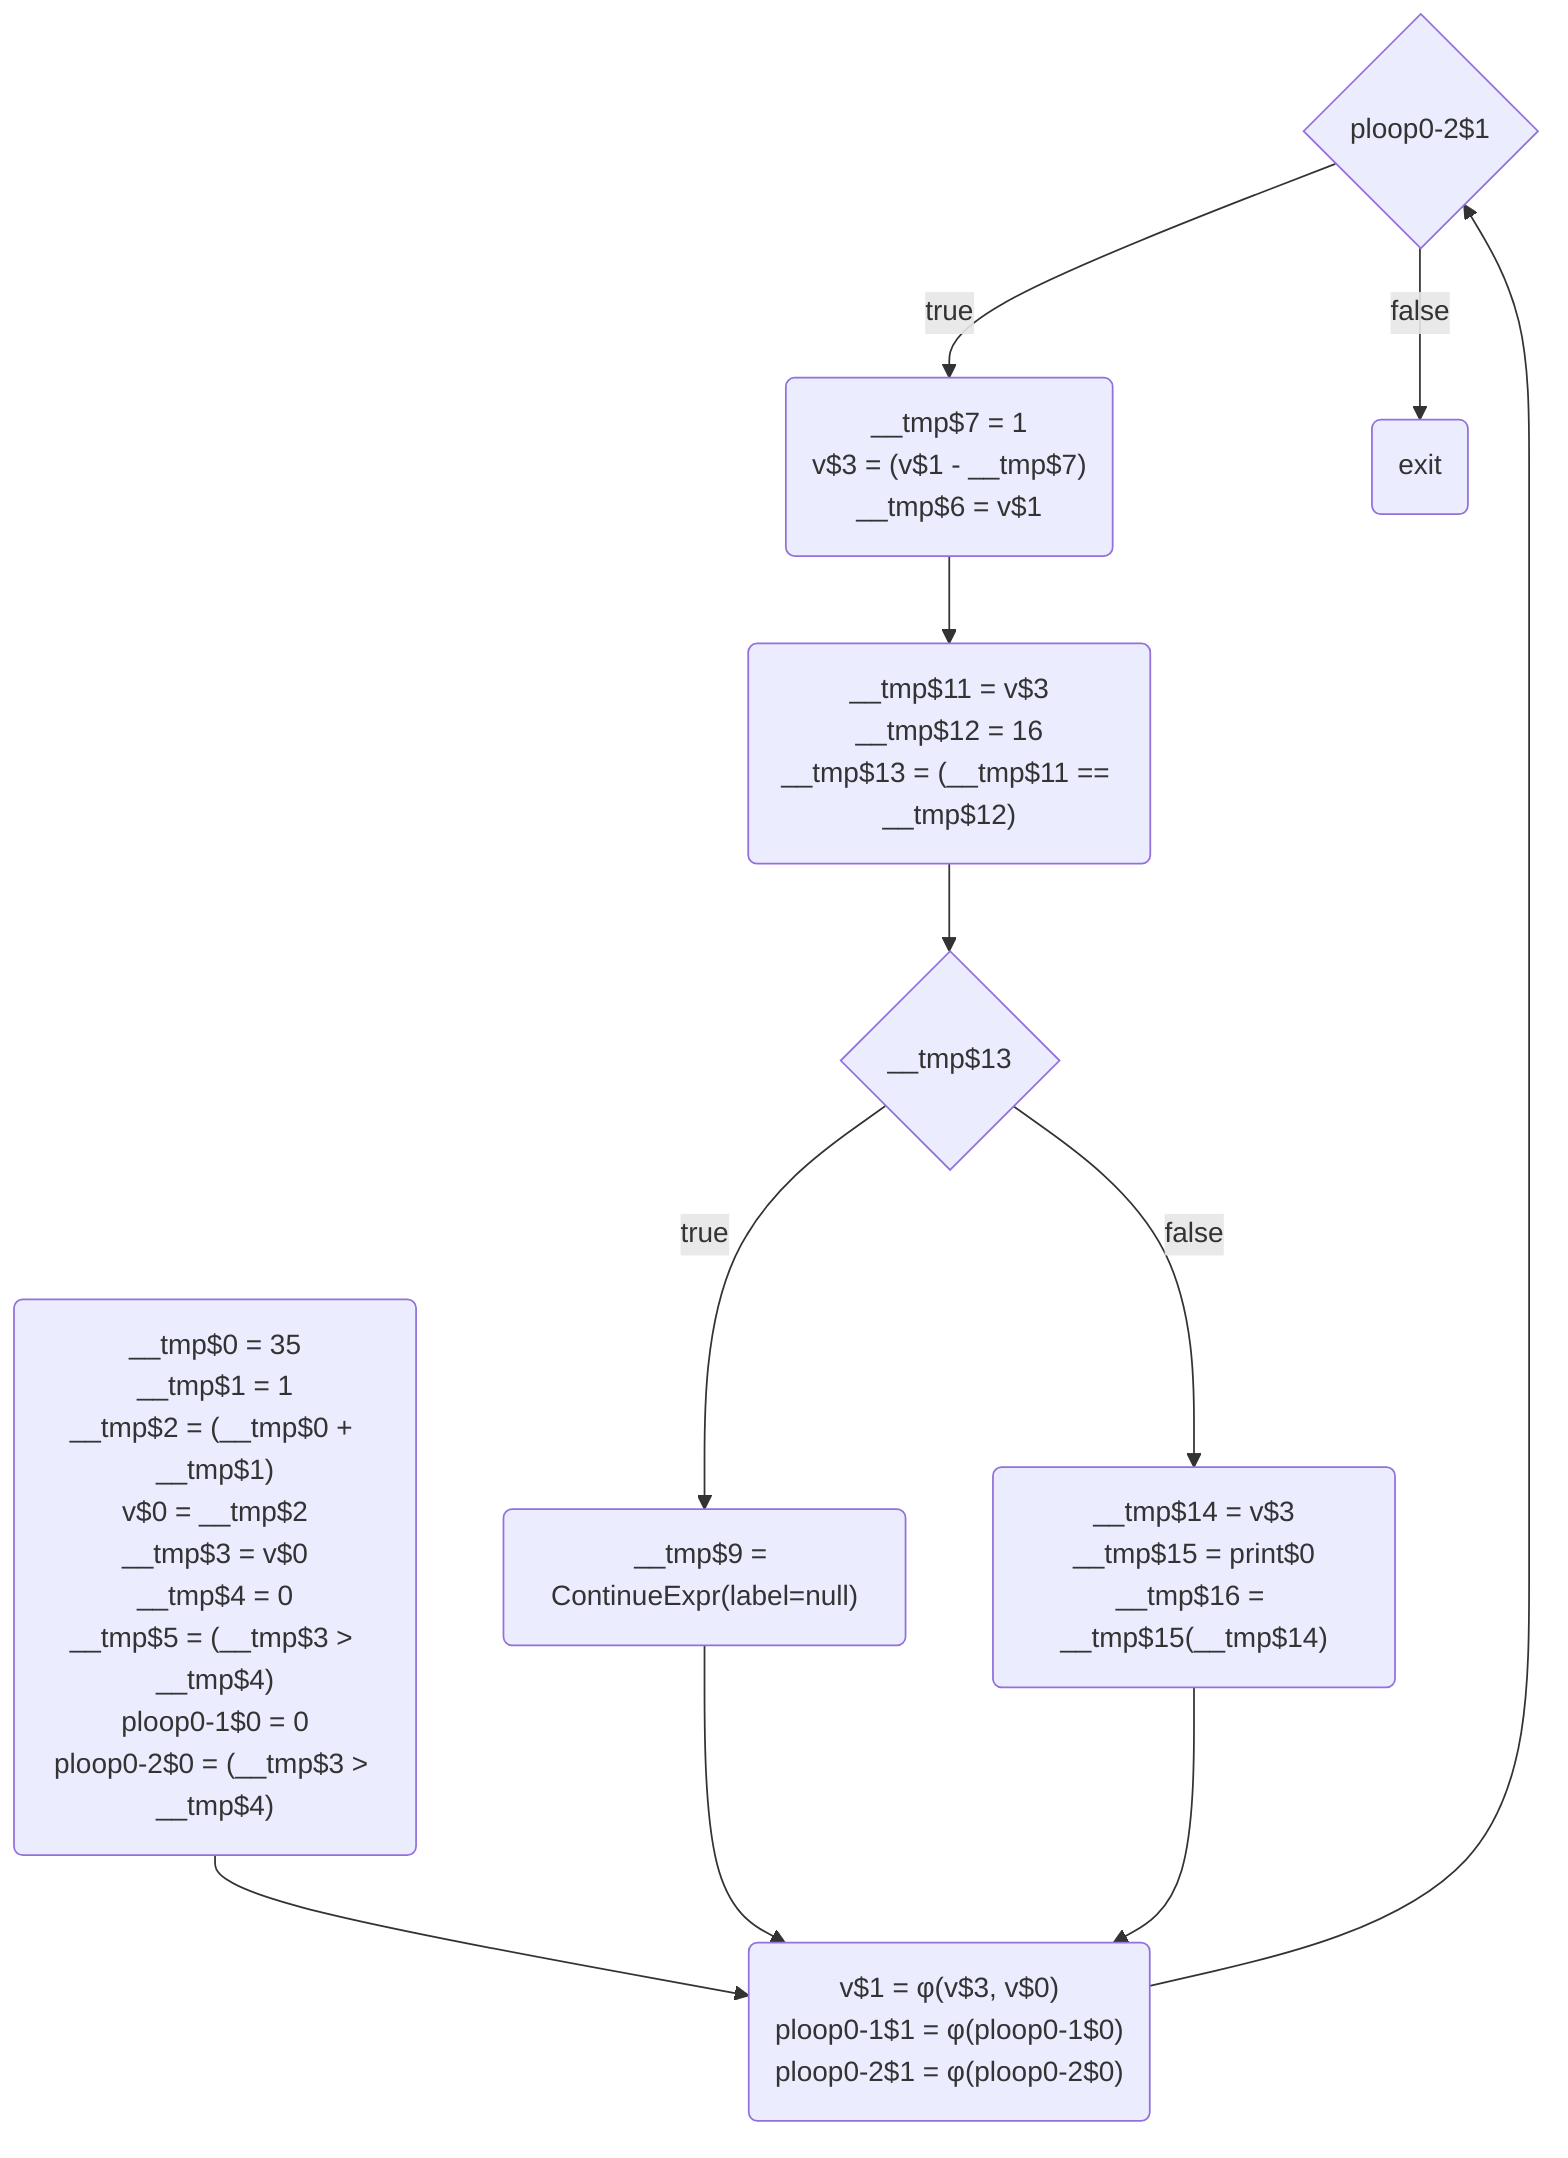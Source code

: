 flowchart TD
	cond$20{"ploop0-2$1"}
	if_cond$22("__tmp$11 = v$3<br>__tmp$12 = 16<br>__tmp$13 = (__tmp$11 == __tmp$12)")
	while_body$21("__tmp$7 = 1<br>v$3 = (v$1 - __tmp$7)<br>__tmp$6 = v$1")
	if_true$24("__tmp$9 = ContinueExpr(label=null)")
	if_merged$25("__tmp$14 = v$3<br>__tmp$15 = print$0<br>__tmp$16 = __tmp$15(__tmp$14)")
	cond$23{"__tmp$13"}
	entry$18("__tmp$0 = 35<br>__tmp$1 = 1<br>__tmp$2 = (__tmp$0 + __tmp$1)<br>v$0 = __tmp$2<br>__tmp$3 = v$0<br>__tmp$4 = 0<br>__tmp$5 = (__tmp$3 > __tmp$4)<br>ploop0-1$0 = 0<br>ploop0-2$0 = (__tmp$3 > __tmp$4)")
	while_start$19("v$1 = φ(v$3, v$0)<br>ploop0-1$1 = φ(ploop0-1$0)<br>ploop0-2$1 = φ(ploop0-2$0)")
	while_exit$26("exit")
	cond$23 --> |"true"| if_true$24
	cond$20 --> |"true"| while_body$21
	cond$20 --> |"false"| while_exit$26
	entry$18 -->  while_start$19
	cond$23 --> |"false"| if_merged$25
	while_start$19 -->  cond$20
	while_body$21 -->  if_cond$22
	if_true$24 -->  while_start$19
	if_merged$25 -->  while_start$19
	if_cond$22 -->  cond$23